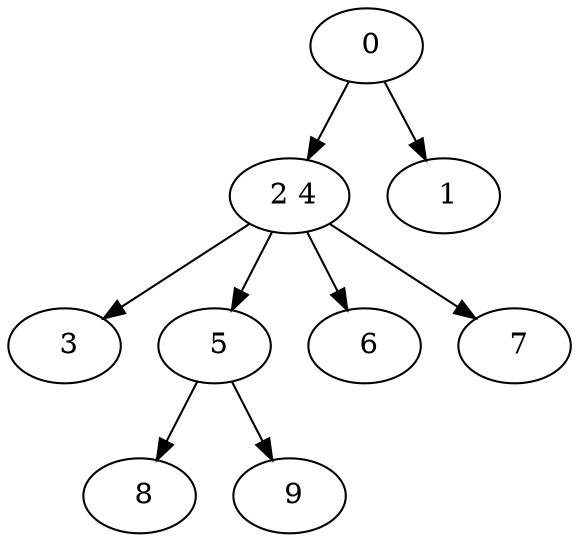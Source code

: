digraph mytree {
" 0" -> " 2 4";
" 0" -> " 1";
" 2 4" -> " 3";
" 2 4" -> " 5";
" 2 4" -> " 6";
" 2 4" -> " 7";
" 3";
" 5" -> " 8";
" 5" -> " 9";
" 6";
" 7";
" 8";
" 9";
" 1";
}
